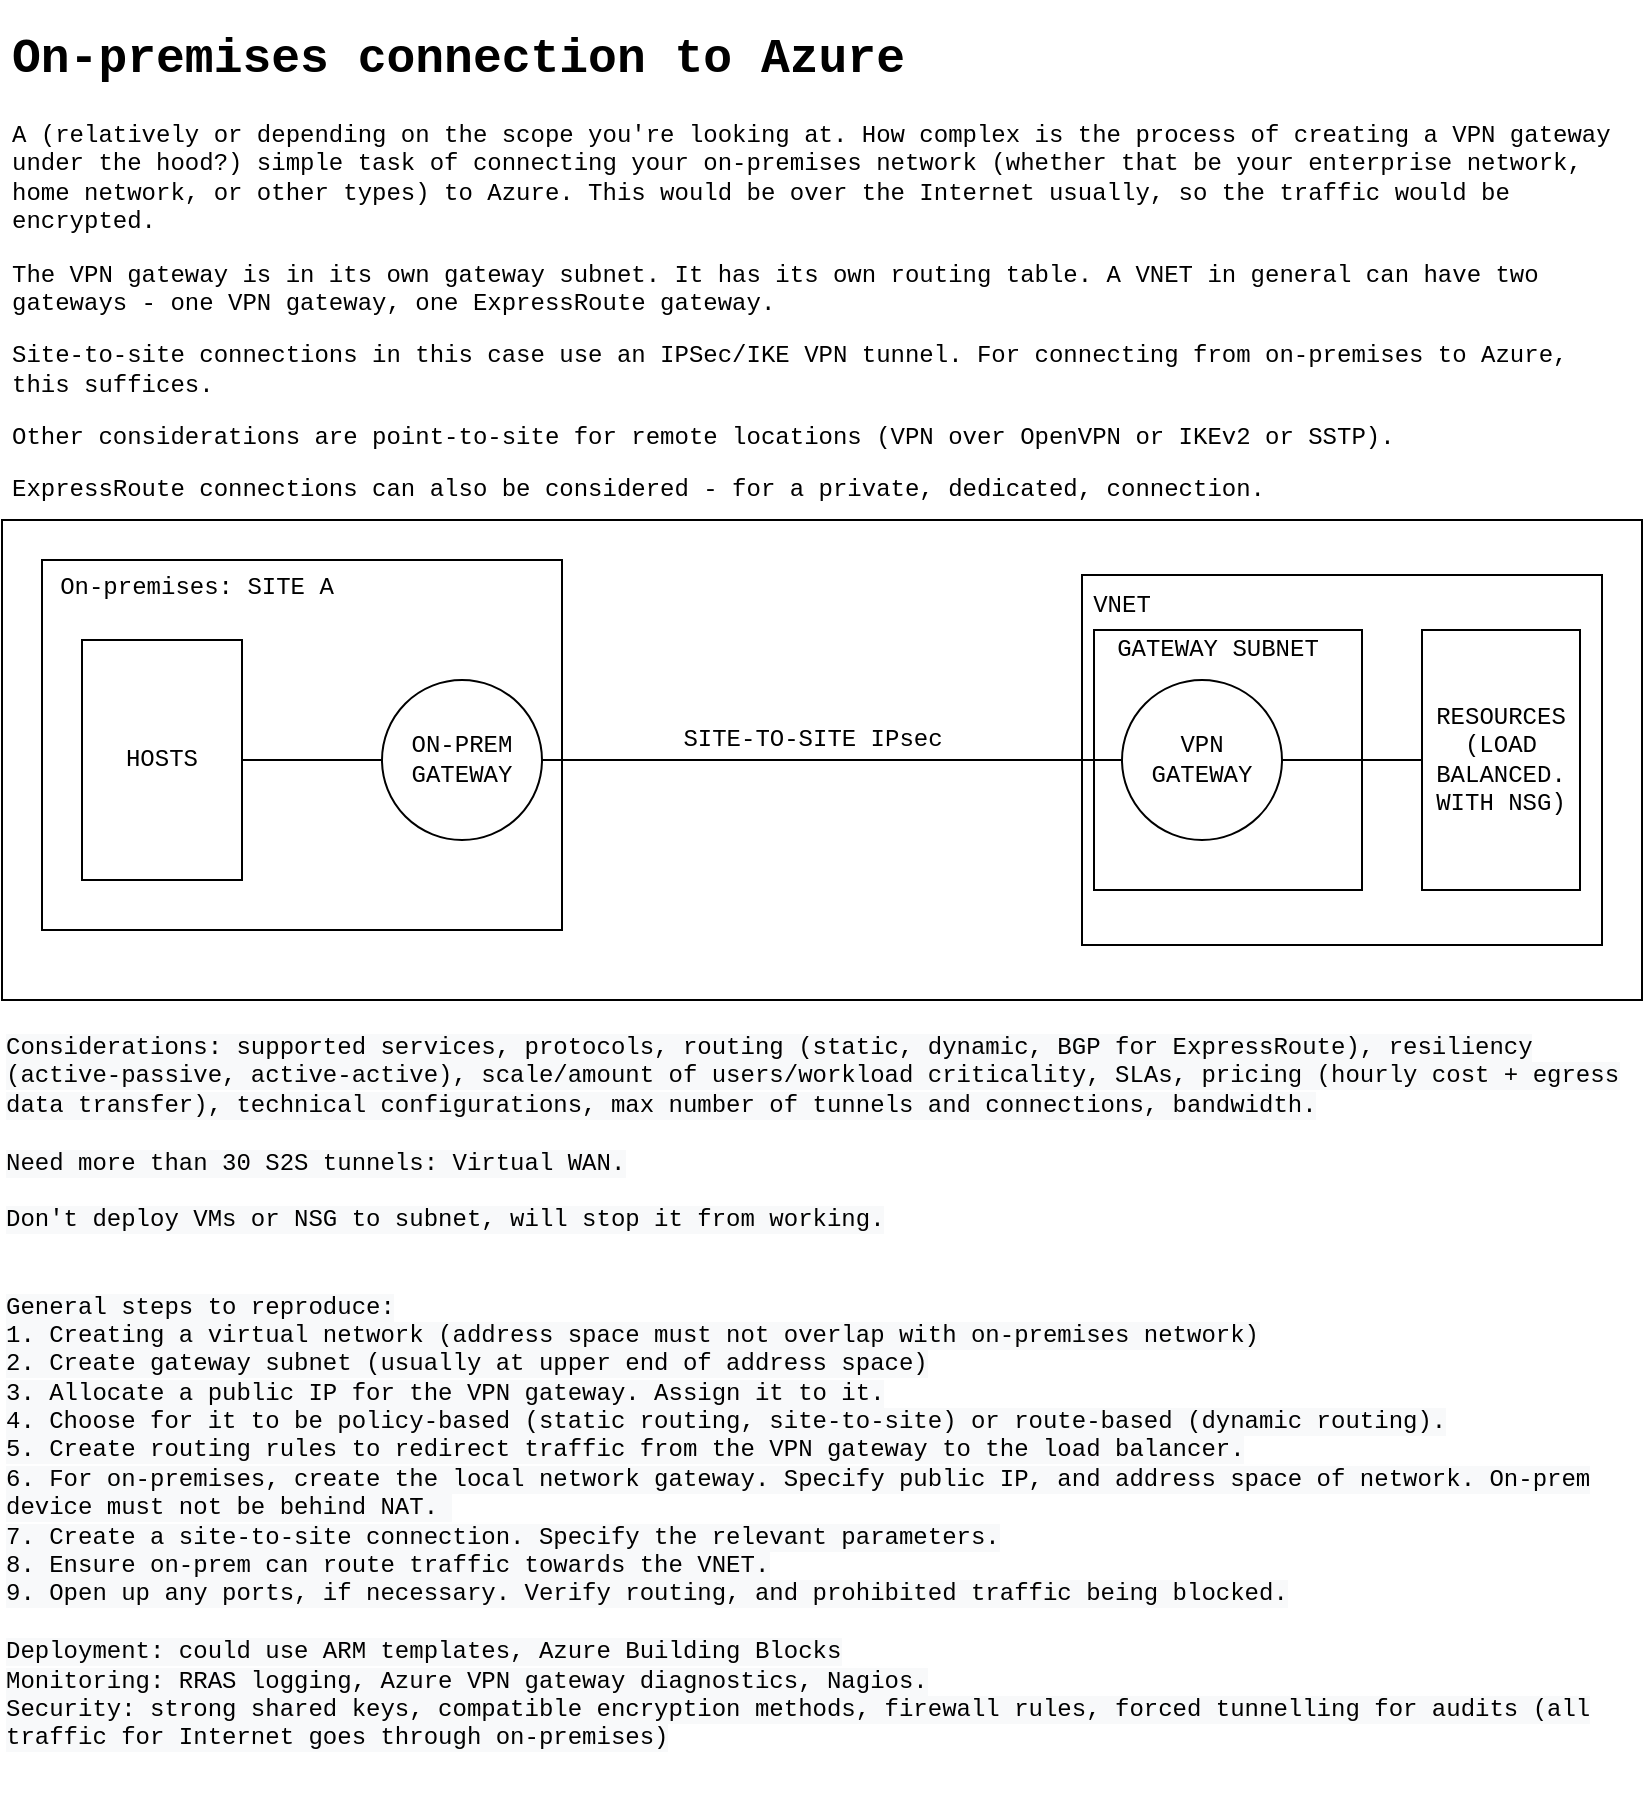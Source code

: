<mxfile version="14.6.13" type="device" pages="3"><diagram id="pfGpkb-XkWuH_3EBEJq_" name="On-premises to Azure cloud"><mxGraphModel dx="1452" dy="988" grid="1" gridSize="10" guides="1" tooltips="1" connect="1" arrows="1" fold="1" page="1" pageScale="1" pageWidth="850" pageHeight="1100" math="0" shadow="0"><root><mxCell id="0"/><mxCell id="1" parent="0"/><mxCell id="m-eTH8L9xjvIvRLB0clE-1" value="" style="rounded=0;whiteSpace=wrap;html=1;fontFamily=Courier New;" vertex="1" parent="1"><mxGeometry x="20" y="270" width="820" height="240" as="geometry"/></mxCell><mxCell id="tXMJnHjRSkV5de3x1WMb-6" value="" style="rounded=0;whiteSpace=wrap;html=1;fontFamily=Courier New;" vertex="1" parent="1"><mxGeometry x="40" y="290" width="260" height="185" as="geometry"/></mxCell><mxCell id="tXMJnHjRSkV5de3x1WMb-1" value="ON-PREM GATEWAY" style="ellipse;whiteSpace=wrap;html=1;aspect=fixed;fontFamily=Courier New;" vertex="1" parent="1"><mxGeometry x="210" y="350" width="80" height="80" as="geometry"/></mxCell><mxCell id="tXMJnHjRSkV5de3x1WMb-2" value="" style="rounded=0;whiteSpace=wrap;html=1;fontFamily=Courier New;" vertex="1" parent="1"><mxGeometry x="560" y="297.5" width="260" height="185" as="geometry"/></mxCell><mxCell id="tXMJnHjRSkV5de3x1WMb-3" value="&lt;h1&gt;On-premises connection to Azure&lt;/h1&gt;&lt;p&gt;A (relatively or depending on the scope you're looking at. How complex is the process of creating a VPN gateway under the hood?) simple task of connecting your on-premises network (whether that be your enterprise network, home network, or other types) to Azure. This would be over the Internet usually, so the traffic would be encrypted.&lt;/p&gt;&lt;p&gt;The VPN gateway is in its own gateway subnet. It has its own routing table. A VNET in general can have two gateways - one VPN gateway, one ExpressRoute gateway.&amp;nbsp;&lt;/p&gt;&lt;p&gt;Site-to-site connections in this case use an IPSec/IKE VPN tunnel. For connecting from on-premises to Azure, this suffices.&lt;/p&gt;&lt;p&gt;Other considerations are point-to-site for remote locations (VPN over OpenVPN or IKEv2 or SSTP).&lt;/p&gt;&lt;p&gt;ExpressRoute connections can also be considered - for a private, dedicated, connection.&amp;nbsp;&lt;/p&gt;&lt;p&gt;&lt;br&gt;&lt;/p&gt;&lt;p&gt;&lt;br&gt;&lt;/p&gt;&lt;p&gt;&lt;br&gt;&lt;/p&gt;" style="text;html=1;strokeColor=none;fillColor=none;spacing=5;spacingTop=-20;whiteSpace=wrap;overflow=hidden;rounded=0;fontFamily=Courier New;" vertex="1" parent="1"><mxGeometry x="20" y="20" width="810" height="290" as="geometry"/></mxCell><mxCell id="tXMJnHjRSkV5de3x1WMb-4" value="VNET" style="text;html=1;strokeColor=none;fillColor=none;align=center;verticalAlign=middle;whiteSpace=wrap;rounded=0;fontFamily=Courier New;" vertex="1" parent="1"><mxGeometry x="560" y="302.5" width="40" height="20" as="geometry"/></mxCell><mxCell id="tXMJnHjRSkV5de3x1WMb-7" value="HOSTS" style="rounded=0;whiteSpace=wrap;html=1;fontFamily=Courier New;" vertex="1" parent="1"><mxGeometry x="60" y="330" width="80" height="120" as="geometry"/></mxCell><mxCell id="tXMJnHjRSkV5de3x1WMb-8" value="" style="endArrow=none;html=1;fontFamily=Courier New;entryX=0;entryY=0.5;entryDx=0;entryDy=0;exitX=1;exitY=0.5;exitDx=0;exitDy=0;" edge="1" parent="1" source="tXMJnHjRSkV5de3x1WMb-7" target="tXMJnHjRSkV5de3x1WMb-1"><mxGeometry width="50" height="50" relative="1" as="geometry"><mxPoint x="140" y="390" as="sourcePoint"/><mxPoint x="190" y="340" as="targetPoint"/></mxGeometry></mxCell><mxCell id="tXMJnHjRSkV5de3x1WMb-14" value="On-premises: SITE A" style="text;html=1;strokeColor=none;fillColor=none;align=center;verticalAlign=middle;whiteSpace=wrap;rounded=0;fontFamily=Courier New;" vertex="1" parent="1"><mxGeometry x="45" y="294" width="145" height="20" as="geometry"/></mxCell><mxCell id="tXMJnHjRSkV5de3x1WMb-16" value="" style="rounded=0;whiteSpace=wrap;html=1;fontFamily=Courier New;" vertex="1" parent="1"><mxGeometry x="566" y="325" width="134" height="130" as="geometry"/></mxCell><mxCell id="tXMJnHjRSkV5de3x1WMb-11" value="VPN GATEWAY" style="ellipse;whiteSpace=wrap;html=1;aspect=fixed;fontFamily=Courier New;" vertex="1" parent="1"><mxGeometry x="580" y="350" width="80" height="80" as="geometry"/></mxCell><mxCell id="tXMJnHjRSkV5de3x1WMb-13" value="" style="endArrow=none;html=1;fontFamily=Courier New;exitX=1;exitY=0.5;exitDx=0;exitDy=0;entryX=0;entryY=0.5;entryDx=0;entryDy=0;" edge="1" parent="1" source="tXMJnHjRSkV5de3x1WMb-1" target="tXMJnHjRSkV5de3x1WMb-11"><mxGeometry width="50" height="50" relative="1" as="geometry"><mxPoint x="330" y="392.5" as="sourcePoint"/><mxPoint x="380" y="342.5" as="targetPoint"/></mxGeometry></mxCell><mxCell id="tXMJnHjRSkV5de3x1WMb-17" value="GATEWAY SUBNET" style="text;html=1;strokeColor=none;fillColor=none;align=center;verticalAlign=middle;whiteSpace=wrap;rounded=0;fontFamily=Courier New;" vertex="1" parent="1"><mxGeometry x="566" y="325" width="124" height="20" as="geometry"/></mxCell><mxCell id="tXMJnHjRSkV5de3x1WMb-18" value="RESOURCES (LOAD BALANCED. WITH NSG)" style="rounded=0;whiteSpace=wrap;html=1;fontFamily=Courier New;" vertex="1" parent="1"><mxGeometry x="730" y="325" width="79" height="130" as="geometry"/></mxCell><mxCell id="tXMJnHjRSkV5de3x1WMb-19" value="" style="endArrow=none;html=1;fontFamily=Courier New;" edge="1" parent="1" target="tXMJnHjRSkV5de3x1WMb-18"><mxGeometry width="50" height="50" relative="1" as="geometry"><mxPoint x="660" y="390" as="sourcePoint"/><mxPoint x="710" y="340" as="targetPoint"/></mxGeometry></mxCell><mxCell id="tXMJnHjRSkV5de3x1WMb-21" value="&lt;span style=&quot;color: rgb(0 , 0 , 0) ; font-family: &amp;#34;courier new&amp;#34; ; font-size: 12px ; font-style: normal ; font-weight: 400 ; letter-spacing: normal ; text-align: center ; text-indent: 0px ; text-transform: none ; word-spacing: 0px ; background-color: rgb(248 , 249 , 250) ; display: inline ; float: none&quot;&gt;Considerations: supported services, protocols, routing (static, dynamic, BGP for ExpressRoute), resiliency (active-passive, active-active), scale/amount of users/workload criticality, SLAs, pricing (hourly cost + egress data transfer), technical configurations, max number of tunnels and connections, bandwidth.&lt;br&gt;&lt;br&gt;Need more than 30 S2S tunnels: Virtual WAN.&lt;br&gt;&lt;br&gt;Don't deploy VMs or NSG to subnet, will stop it from working.&lt;br&gt;&lt;br&gt;&lt;br&gt;General steps to reproduce:&lt;br&gt;1. Creating a virtual network (address space must not overlap with on-premises network)&lt;br&gt;2. Create gateway subnet (usually at upper end of address space)&lt;br&gt;3. Allocate a public IP for the VPN gateway. Assign it to it.&lt;br&gt;4. Choose for it to be policy-based (static routing, site-to-site) or route-based (dynamic routing).&lt;br&gt;5. Create routing rules to redirect traffic from the VPN gateway to the load balancer.&lt;br&gt;6. For on-premises, create the local network gateway. Specify public IP, and address space of network. On-prem device must not be behind NAT.&amp;nbsp;&lt;br&gt;7. Create a site-to-site connection. Specify the relevant parameters.&lt;br&gt;8. Ensure on-prem can route traffic towards the VNET.&lt;br&gt;9. Open up any ports, if necessary. Verify routing, and prohibited traffic being blocked.&lt;br&gt;&lt;br&gt;Deployment: could use ARM templates, Azure Building Blocks&lt;br&gt;Monitoring: RRAS logging, Azure VPN gateway diagnostics, Nagios.&lt;br&gt;Security: strong shared keys, compatible encryption methods, firewall rules, forced tunnelling for audits (all traffic for Internet goes through on-premises)&lt;br&gt;&lt;br&gt;&lt;br&gt;&lt;/span&gt;" style="text;whiteSpace=wrap;html=1;fontFamily=Courier New;" vertex="1" parent="1"><mxGeometry x="20" y="520" width="810" height="370" as="geometry"/></mxCell><mxCell id="tXMJnHjRSkV5de3x1WMb-22" value="SITE-TO-SITE IPsec" style="text;html=1;align=center;verticalAlign=middle;resizable=0;points=[];autosize=1;strokeColor=none;fontFamily=Courier New;" vertex="1" parent="1"><mxGeometry x="350" y="370" width="150" height="20" as="geometry"/></mxCell></root></mxGraphModel></diagram><diagram name="Hub-Spoke in Azure" id="ErNNhHNDRX5Q3PqVDoEH"><mxGraphModel dx="2084" dy="840" grid="1" gridSize="10" guides="1" tooltips="1" connect="1" arrows="1" fold="1" page="1" pageScale="1" pageWidth="850" pageHeight="1100" math="0" shadow="0"><root><mxCell id="UC1dydaevJUt3ncDxXAS-0"/><mxCell id="UC1dydaevJUt3ncDxXAS-1" parent="UC1dydaevJUt3ncDxXAS-0"/><mxCell id="kk2rJwOjOEzqWehYy4ag-2" value="" style="rounded=0;whiteSpace=wrap;html=1;fontFamily=Courier New;" vertex="1" parent="UC1dydaevJUt3ncDxXAS-1"><mxGeometry x="-730" y="420" width="1460" height="630" as="geometry"/></mxCell><mxCell id="UC1dydaevJUt3ncDxXAS-2" value="" style="rounded=0;whiteSpace=wrap;html=1;fontFamily=Courier New;" vertex="1" parent="UC1dydaevJUt3ncDxXAS-1"><mxGeometry x="-650" y="657.5" width="260" height="185" as="geometry"/></mxCell><mxCell id="UC1dydaevJUt3ncDxXAS-3" value="ON-PREM GATEWAY" style="ellipse;whiteSpace=wrap;html=1;aspect=fixed;fontFamily=Courier New;" vertex="1" parent="UC1dydaevJUt3ncDxXAS-1"><mxGeometry x="-480" y="710" width="80" height="80" as="geometry"/></mxCell><mxCell id="UC1dydaevJUt3ncDxXAS-4" value="" style="rounded=0;whiteSpace=wrap;html=1;fontFamily=Courier New;" vertex="1" parent="UC1dydaevJUt3ncDxXAS-1"><mxGeometry x="-130" y="657.5" width="260" height="185" as="geometry"/></mxCell><mxCell id="UC1dydaevJUt3ncDxXAS-6" value="HUB VNET" style="text;html=1;strokeColor=none;fillColor=none;align=center;verticalAlign=middle;whiteSpace=wrap;rounded=0;fontFamily=Courier New;" vertex="1" parent="UC1dydaevJUt3ncDxXAS-1"><mxGeometry x="-160" y="657.5" width="150" height="20" as="geometry"/></mxCell><mxCell id="UC1dydaevJUt3ncDxXAS-7" value="HOSTS" style="rounded=0;whiteSpace=wrap;html=1;fontFamily=Courier New;" vertex="1" parent="UC1dydaevJUt3ncDxXAS-1"><mxGeometry x="-630" y="690" width="80" height="120" as="geometry"/></mxCell><mxCell id="UC1dydaevJUt3ncDxXAS-8" value="" style="endArrow=none;html=1;fontFamily=Courier New;entryX=0;entryY=0.5;entryDx=0;entryDy=0;exitX=1;exitY=0.5;exitDx=0;exitDy=0;" edge="1" parent="UC1dydaevJUt3ncDxXAS-1" source="UC1dydaevJUt3ncDxXAS-7" target="UC1dydaevJUt3ncDxXAS-3"><mxGeometry width="50" height="50" relative="1" as="geometry"><mxPoint x="-550" y="750" as="sourcePoint"/><mxPoint x="-500" y="700" as="targetPoint"/></mxGeometry></mxCell><mxCell id="UC1dydaevJUt3ncDxXAS-9" value="On-premises: SITE A" style="text;html=1;strokeColor=none;fillColor=none;align=center;verticalAlign=middle;whiteSpace=wrap;rounded=0;fontFamily=Courier New;" vertex="1" parent="UC1dydaevJUt3ncDxXAS-1"><mxGeometry x="-640" y="665" width="145" height="20" as="geometry"/></mxCell><mxCell id="UC1dydaevJUt3ncDxXAS-10" value="" style="rounded=0;whiteSpace=wrap;html=1;fontFamily=Courier New;" vertex="1" parent="UC1dydaevJUt3ncDxXAS-1"><mxGeometry x="-124" y="685" width="134" height="130" as="geometry"/></mxCell><mxCell id="UC1dydaevJUt3ncDxXAS-11" value="VPN GATEWAY" style="ellipse;whiteSpace=wrap;html=1;aspect=fixed;fontFamily=Courier New;" vertex="1" parent="UC1dydaevJUt3ncDxXAS-1"><mxGeometry x="-110" y="710" width="80" height="80" as="geometry"/></mxCell><mxCell id="UC1dydaevJUt3ncDxXAS-12" value="" style="endArrow=none;html=1;fontFamily=Courier New;exitX=1;exitY=0.5;exitDx=0;exitDy=0;entryX=0;entryY=0.5;entryDx=0;entryDy=0;" edge="1" parent="UC1dydaevJUt3ncDxXAS-1" source="UC1dydaevJUt3ncDxXAS-3" target="UC1dydaevJUt3ncDxXAS-11"><mxGeometry width="50" height="50" relative="1" as="geometry"><mxPoint x="-360" y="752.5" as="sourcePoint"/><mxPoint x="-310" y="702.5" as="targetPoint"/></mxGeometry></mxCell><mxCell id="UC1dydaevJUt3ncDxXAS-13" value="GATEWAY SUBNET" style="text;html=1;strokeColor=none;fillColor=none;align=center;verticalAlign=middle;whiteSpace=wrap;rounded=0;fontFamily=Courier New;" vertex="1" parent="UC1dydaevJUt3ncDxXAS-1"><mxGeometry x="-124" y="685" width="124" height="20" as="geometry"/></mxCell><mxCell id="UC1dydaevJUt3ncDxXAS-17" value="SITE-TO-SITE IPsec" style="text;html=1;align=center;verticalAlign=middle;resizable=0;points=[];autosize=1;strokeColor=none;fontFamily=Courier New;" vertex="1" parent="UC1dydaevJUt3ncDxXAS-1"><mxGeometry x="-340" y="730" width="150" height="20" as="geometry"/></mxCell><mxCell id="qbI8r3xT6fhPITmmwjIx-1" value="FIREWALL (IN DMZ), BASTION" style="rounded=0;whiteSpace=wrap;html=1;fontFamily=Courier New;" vertex="1" parent="UC1dydaevJUt3ncDxXAS-1"><mxGeometry x="30" y="685" width="94" height="130" as="geometry"/></mxCell><mxCell id="qbI8r3xT6fhPITmmwjIx-2" value="" style="rounded=0;whiteSpace=wrap;html=1;fontFamily=Courier New;" vertex="1" parent="UC1dydaevJUt3ncDxXAS-1"><mxGeometry x="280" y="450" width="260" height="185" as="geometry"/></mxCell><mxCell id="qbI8r3xT6fhPITmmwjIx-5" value="SPOKE VNET (WITH NSG)" style="text;html=1;strokeColor=none;fillColor=none;align=center;verticalAlign=middle;whiteSpace=wrap;rounded=0;fontFamily=Courier New;" vertex="1" parent="UC1dydaevJUt3ncDxXAS-1"><mxGeometry x="270" y="457.5" width="210" height="20" as="geometry"/></mxCell><mxCell id="qbI8r3xT6fhPITmmwjIx-6" value="RESOURCES: VIRTUAL MACHINES" style="rounded=0;whiteSpace=wrap;html=1;fontFamily=Courier New;" vertex="1" parent="UC1dydaevJUt3ncDxXAS-1"><mxGeometry x="290" y="490" width="234" height="130" as="geometry"/></mxCell><mxCell id="qbI8r3xT6fhPITmmwjIx-7" style="edgeStyle=orthogonalEdgeStyle;rounded=0;orthogonalLoop=1;jettySize=auto;html=1;exitX=0.5;exitY=1;exitDx=0;exitDy=0;fontFamily=Courier New;" edge="1" parent="UC1dydaevJUt3ncDxXAS-1" source="qbI8r3xT6fhPITmmwjIx-5" target="qbI8r3xT6fhPITmmwjIx-5"><mxGeometry relative="1" as="geometry"/></mxCell><mxCell id="qbI8r3xT6fhPITmmwjIx-8" value="" style="rounded=0;whiteSpace=wrap;html=1;fontFamily=Courier New;" vertex="1" parent="UC1dydaevJUt3ncDxXAS-1"><mxGeometry x="280" y="810" width="260" height="185" as="geometry"/></mxCell><mxCell id="qbI8r3xT6fhPITmmwjIx-9" value="SPOKE VNET2 (WITH NSG)" style="text;html=1;strokeColor=none;fillColor=none;align=center;verticalAlign=middle;whiteSpace=wrap;rounded=0;fontFamily=Courier New;" vertex="1" parent="UC1dydaevJUt3ncDxXAS-1"><mxGeometry x="270" y="817.5" width="210" height="20" as="geometry"/></mxCell><mxCell id="qbI8r3xT6fhPITmmwjIx-10" value="RESOURCES: VIRTUAL MACHINES" style="rounded=0;whiteSpace=wrap;html=1;fontFamily=Courier New;" vertex="1" parent="UC1dydaevJUt3ncDxXAS-1"><mxGeometry x="290" y="850" width="234" height="130" as="geometry"/></mxCell><mxCell id="qbI8r3xT6fhPITmmwjIx-11" style="edgeStyle=orthogonalEdgeStyle;rounded=0;orthogonalLoop=1;jettySize=auto;html=1;exitX=0.5;exitY=1;exitDx=0;exitDy=0;fontFamily=Courier New;" edge="1" parent="UC1dydaevJUt3ncDxXAS-1" source="qbI8r3xT6fhPITmmwjIx-9" target="qbI8r3xT6fhPITmmwjIx-9"><mxGeometry relative="1" as="geometry"/></mxCell><mxCell id="qbI8r3xT6fhPITmmwjIx-12" value="" style="endArrow=none;html=1;fontFamily=Courier New;exitX=1;exitY=0.5;exitDx=0;exitDy=0;entryX=0;entryY=0.5;entryDx=0;entryDy=0;" edge="1" parent="UC1dydaevJUt3ncDxXAS-1" target="qbI8r3xT6fhPITmmwjIx-2"><mxGeometry width="50" height="50" relative="1" as="geometry"><mxPoint x="130" y="750" as="sourcePoint"/><mxPoint x="420" y="750" as="targetPoint"/></mxGeometry></mxCell><mxCell id="qbI8r3xT6fhPITmmwjIx-14" value="PEER" style="edgeLabel;html=1;align=center;verticalAlign=middle;resizable=0;points=[];fontFamily=Courier New;" vertex="1" connectable="0" parent="qbI8r3xT6fhPITmmwjIx-12"><mxGeometry x="-0.136" y="-3" relative="1" as="geometry"><mxPoint y="-1" as="offset"/></mxGeometry></mxCell><mxCell id="qbI8r3xT6fhPITmmwjIx-13" value="" style="endArrow=none;html=1;fontFamily=Courier New;exitX=1;exitY=0.5;exitDx=0;exitDy=0;entryX=0;entryY=0.5;entryDx=0;entryDy=0;" edge="1" parent="UC1dydaevJUt3ncDxXAS-1" target="qbI8r3xT6fhPITmmwjIx-8"><mxGeometry width="50" height="50" relative="1" as="geometry"><mxPoint x="130" y="750" as="sourcePoint"/><mxPoint x="280" y="542.5" as="targetPoint"/></mxGeometry></mxCell><mxCell id="qbI8r3xT6fhPITmmwjIx-15" value="PEER" style="edgeLabel;html=1;align=center;verticalAlign=middle;resizable=0;points=[];fontFamily=Courier New;" vertex="1" connectable="0" parent="qbI8r3xT6fhPITmmwjIx-13"><mxGeometry x="0.326" y="4" relative="1" as="geometry"><mxPoint x="-33" y="-24" as="offset"/></mxGeometry></mxCell><mxCell id="kk2rJwOjOEzqWehYy4ag-0" value="HUB-SPOKE VIRTUAL TOPOLOGY" style="text;html=1;align=center;verticalAlign=middle;resizable=0;points=[];autosize=1;strokeColor=none;fontFamily=Courier New;" vertex="1" parent="UC1dydaevJUt3ncDxXAS-1"><mxGeometry y="490" width="200" height="20" as="geometry"/></mxCell><mxCell id="kk2rJwOjOEzqWehYy4ag-1" value="ON-PREMISES TO AZURE S2S CONNECTION" style="text;html=1;align=center;verticalAlign=middle;resizable=0;points=[];autosize=1;strokeColor=none;fontFamily=Courier New;" vertex="1" parent="UC1dydaevJUt3ncDxXAS-1"><mxGeometry x="-430" y="490" width="270" height="20" as="geometry"/></mxCell><mxCell id="82UmGAQyRrXtgwRbz1jw-0" value="&lt;h1&gt;Hub-Spoke in Azure&lt;/h1&gt;&lt;div&gt;The hub-spoke topology in this case has a central VNET - called a hub. The traffic would be flowing through it, sourcing from the vnets or the on-premises network. The connection in this case is made through peering. The central point is suitable for something like a firewall. Useful for security. The whole design is useful for a few reasons. You wouldn't also want to deploy VPN gateways in every single virtual network you have. I imagine you wouldn't want to peer with every other virtual network, too. Can add spokes easily. (Relatively) simple to add more systems. Visibility of information. Removing redundanct resources through sharing.&amp;nbsp;&lt;/div&gt;&lt;div&gt;&lt;br&gt;&lt;/div&gt;&lt;div&gt;There appears to be tradeoffs, though. If you're routing all of the traffic (using gateway transit) to the Internet through one firewall, for all of your virtual networks, then you've got a single point of failure. We can have availability zones to mitigate the issue. The same goes for the VPN gateway to on-prem. Same thing, can have redundancy there, too. Just something to keep in mind. (Edit node: Azure Firewall Manager is what can be used to secure your VWAN hub, or your regular hub VNET)&lt;/div&gt;&lt;div&gt;&lt;br&gt;&lt;/div&gt;&lt;div&gt;Also can be used for: isolation. Keeping different environments in different VNETs. Your shared services such as DNS/IDS/NTP/AD DS would be placed within the hub network, to be accessed by each respective network.&lt;/div&gt;&lt;div&gt;&lt;br&gt;&lt;/div&gt;&lt;div&gt;Another use case is management. Different management for different workloads in each spoke. Could have headquarters being your hub, and satellite offices spoke.&lt;/div&gt;&lt;div&gt;&lt;br&gt;&lt;/div&gt;&lt;div&gt;To connect with remote networks, the peering connection in the hub must allow gateway transit (allowing traffic from peered virtual network to flow through default gateway), the peering connection in each spoke must be configured to use remote gateways (traffic flows from virtual network to virtual network gateway attached to the virtual network you're peering with),&amp;nbsp; and all peering connections must allow forwarded traffic (allow traffic forwarded by a NVA to flow through virtual network through peering - not actually used if VPN gateway is used, however.)&lt;/div&gt;&lt;div&gt;&lt;br&gt;&lt;/div&gt;&lt;div&gt;Connectivity between spokes - using an NVA such as an Azure Firewall to forward traffic from spoke to hub, then hub to second spoke (hence why allow forwarded traffic must be used). Must consider the bandwidth limits of the NVA, however. Might need to add another level of hubs if there's bandwidth limitations. You could also directly peer between the spokes, but I suppose that defeats the whole purpose of the hub-spoke topology. Hence why the traffic goes through the NVA. The reference architecture for Hub-Spoke documentation also mentions a limit on the number of peering connections. I looked at it was 500 per virtual network. I suppose that's enough peering for one virtual network, however the purpose of hub-spoke is still defeated, 500 peerings or not.&lt;/div&gt;&lt;div&gt;&lt;br&gt;&lt;/div&gt;&lt;div&gt;Deployment: ARM templates, Bicep code. The plain 'old' fashioned way of using the Portal. (If you're in a 'stable' environment where you don't need to provision this often, why not? Sometimes it's alright to use the GUI, in my eyes.)&lt;/div&gt;&lt;div&gt;Monitoring: Azure Network Watcher.&amp;nbsp;&lt;/div&gt;&lt;div&gt;&lt;br&gt;&lt;/div&gt;&lt;div&gt;&lt;br&gt;&lt;/div&gt;&lt;div&gt;&lt;br&gt;&lt;/div&gt;&lt;div&gt;&lt;br&gt;&lt;/div&gt;&lt;div&gt;&amp;nbsp;&lt;/div&gt;&lt;div&gt;&lt;br style=&quot;color: rgb(0 , 0 , 0) ; font-family: &amp;#34;courier new&amp;#34; ; font-size: 12px ; font-style: normal ; font-weight: 400 ; letter-spacing: normal ; text-align: left ; text-indent: 0px ; text-transform: none ; word-spacing: 0px ; background-color: rgb(248 , 249 , 250)&quot;&gt;&lt;br&gt;&lt;br&gt;&lt;/div&gt;" style="text;whiteSpace=wrap;html=1;fontFamily=Courier New;" vertex="1" parent="UC1dydaevJUt3ncDxXAS-1"><mxGeometry x="-840" width="1680" height="130" as="geometry"/></mxCell></root></mxGraphModel></diagram><diagram id="WO7swkAgVSGmlVsLrp01" name="Hub-Spoke with Azure Virtual WAN (WIP)"><mxGraphModel dx="1878" dy="700" grid="1" gridSize="10" guides="1" tooltips="1" connect="1" arrows="1" fold="1" page="1" pageScale="1" pageWidth="850" pageHeight="1100" math="0" shadow="0"><root><mxCell id="qrIRIBURb_CIn4csDEaR-0"/><mxCell id="qrIRIBURb_CIn4csDEaR-1" parent="qrIRIBURb_CIn4csDEaR-0"/><mxCell id="toC2rwK7_Hgvwnc3r7AH-0" value="&lt;h1&gt;Hub-Spoke with Azure Virtual WAN&lt;/h1&gt;&lt;div&gt;Continuing a little on the previous (Hub-Spoke in Azure) design, we have a topology: our usual hub acting as a central point of connectivity, and our spokes that peer withwith the hub network. We're having our shared workloads (such as AD) on the hub network, isolation with each of the other spokes, and a single focused point as to which all traffic flows through - an optimal point to place a firewall, that's within its own DMZ.&amp;nbsp;&lt;/div&gt;&lt;div&gt;&lt;br&gt;&lt;/div&gt;&lt;div&gt;As we add more and more spoke virtual networks, as well as connections being either point-to-site (for single devices, i.e. remote access), site-to-site (your on-premises sites), and ExpressRoute (private, dedicated connection), we face an issue -&amp;nbsp;&lt;span class=&quot;ILfuVd&quot;&gt;manageability&lt;/span&gt;. How are we supposed to manage all of the connections? What about our security features?&amp;nbsp; What about bandwidth limits? We still need that connectivity between different networks, but with a few added on features. Virtual WAN provides these.&lt;/div&gt;&lt;div&gt;&lt;br&gt;&lt;/div&gt;&lt;div&gt;Some use-cases for it being: connecting, configuring and deploying your networks (around the world), a single pane of glass interface for deploying/managing/monitoring, and routing and security features. Also: less operational overhead (one service only), cost savings (removing NVAs), security (Firewall + VWAN), and separating between your connections.&lt;/div&gt;&lt;div&gt;&lt;br&gt;&lt;/div&gt;&lt;div&gt;Some things to consider: hub and spoke being in different resource groups, AD tenant (associated with same or different), throughput, private connectivity, ExpressRoute VPN usage, monitoring with Azure Monitor, VWAN type (Standard or Basic), hubs containing service endpoints, only one hub per region, securing the virtual WAN hub with Azure Firewall Manager, and maximum number of connections.&amp;nbsp;&lt;/div&gt;&lt;div&gt;&lt;br&gt;&lt;/div&gt;&lt;div&gt;&lt;br&gt;&lt;/div&gt;&lt;div&gt;&lt;br&gt;&lt;/div&gt;&lt;div&gt;&amp;nbsp;&lt;/div&gt;&lt;div&gt;&lt;br style=&quot;color: rgb(0 , 0 , 0) ; font-family: &amp;#34;courier new&amp;#34; ; font-size: 12px ; font-style: normal ; font-weight: 400 ; letter-spacing: normal ; text-align: left ; text-indent: 0px ; text-transform: none ; word-spacing: 0px ; background-color: rgb(248 , 249 , 250)&quot;&gt;&lt;br&gt;&lt;br&gt;&lt;/div&gt;" style="text;whiteSpace=wrap;html=1;fontFamily=Courier New;" vertex="1" parent="qrIRIBURb_CIn4csDEaR-1"><mxGeometry x="-840" width="1680" height="320" as="geometry"/></mxCell></root></mxGraphModel></diagram></mxfile>